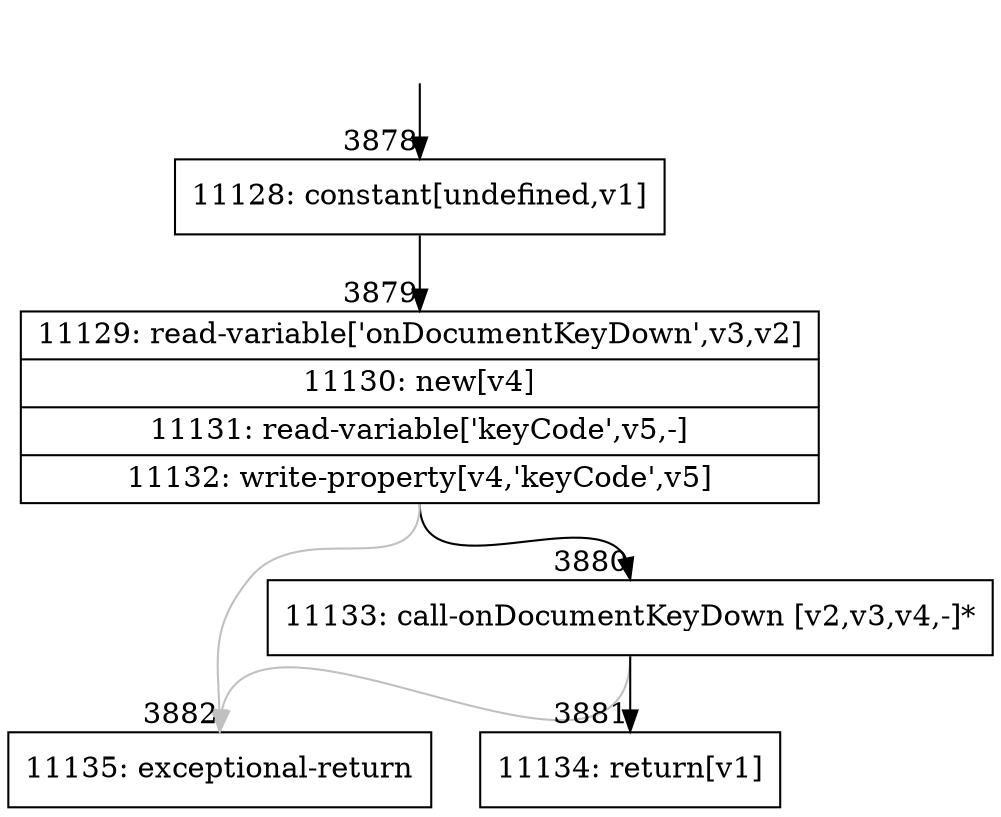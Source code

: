digraph {
rankdir="TD"
BB_entry234[shape=none,label=""];
BB_entry234 -> BB3878 [tailport=s, headport=n, headlabel="    3878"]
BB3878 [shape=record label="{11128: constant[undefined,v1]}" ] 
BB3878 -> BB3879 [tailport=s, headport=n, headlabel="      3879"]
BB3879 [shape=record label="{11129: read-variable['onDocumentKeyDown',v3,v2]|11130: new[v4]|11131: read-variable['keyCode',v5,-]|11132: write-property[v4,'keyCode',v5]}" ] 
BB3879 -> BB3880 [tailport=s, headport=n, headlabel="      3880"]
BB3879 -> BB3882 [tailport=s, headport=n, color=gray, headlabel="      3882"]
BB3880 [shape=record label="{11133: call-onDocumentKeyDown [v2,v3,v4,-]*}" ] 
BB3880 -> BB3881 [tailport=s, headport=n, headlabel="      3881"]
BB3880 -> BB3882 [tailport=s, headport=n, color=gray]
BB3881 [shape=record label="{11134: return[v1]}" ] 
BB3882 [shape=record label="{11135: exceptional-return}" ] 
//#$~ 4502
}
